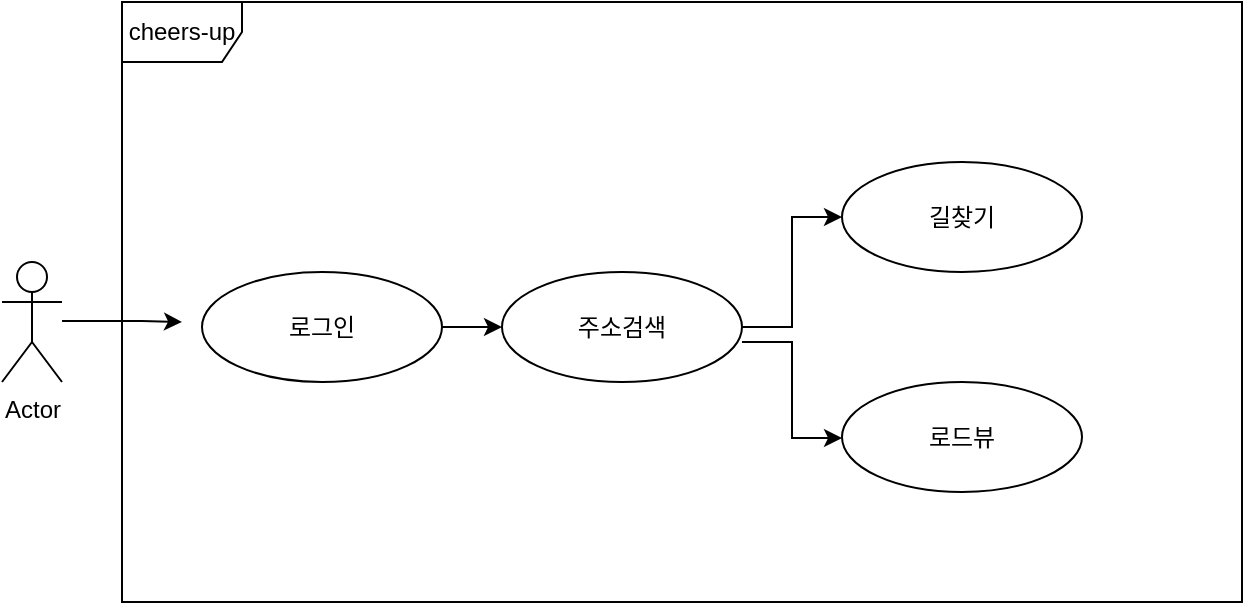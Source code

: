 <mxfile version="21.1.0" type="github">
  <diagram name="페이지-1" id="RajPJVk3Lz5mTCUQwoGj">
    <mxGraphModel dx="1233" dy="541" grid="1" gridSize="10" guides="1" tooltips="1" connect="1" arrows="1" fold="1" page="1" pageScale="1" pageWidth="827" pageHeight="1169" math="0" shadow="0">
      <root>
        <mxCell id="0" />
        <mxCell id="1" parent="0" />
        <mxCell id="OTe6agVakJ9XL6L-zvKA-1" value="Actor" style="shape=umlActor;verticalLabelPosition=bottom;verticalAlign=top;html=1;outlineConnect=0;" vertex="1" parent="1">
          <mxGeometry x="60" y="450" width="30" height="60" as="geometry" />
        </mxCell>
        <mxCell id="OTe6agVakJ9XL6L-zvKA-2" value="cheers-up" style="shape=umlFrame;whiteSpace=wrap;html=1;pointerEvents=0;" vertex="1" parent="1">
          <mxGeometry x="120" y="320" width="560" height="300" as="geometry" />
        </mxCell>
        <mxCell id="OTe6agVakJ9XL6L-zvKA-9" value="" style="edgeStyle=orthogonalEdgeStyle;rounded=0;orthogonalLoop=1;jettySize=auto;html=1;" edge="1" parent="1" source="OTe6agVakJ9XL6L-zvKA-3" target="OTe6agVakJ9XL6L-zvKA-4">
          <mxGeometry relative="1" as="geometry" />
        </mxCell>
        <mxCell id="OTe6agVakJ9XL6L-zvKA-3" value="로그인" style="ellipse;whiteSpace=wrap;html=1;" vertex="1" parent="1">
          <mxGeometry x="160" y="455" width="120" height="55" as="geometry" />
        </mxCell>
        <mxCell id="OTe6agVakJ9XL6L-zvKA-10" value="" style="edgeStyle=orthogonalEdgeStyle;rounded=0;orthogonalLoop=1;jettySize=auto;html=1;exitX=1;exitY=0.636;exitDx=0;exitDy=0;exitPerimeter=0;" edge="1" parent="1" source="OTe6agVakJ9XL6L-zvKA-4" target="OTe6agVakJ9XL6L-zvKA-6">
          <mxGeometry relative="1" as="geometry">
            <Array as="points">
              <mxPoint x="455" y="490" />
              <mxPoint x="455" y="538" />
            </Array>
          </mxGeometry>
        </mxCell>
        <mxCell id="OTe6agVakJ9XL6L-zvKA-11" style="edgeStyle=orthogonalEdgeStyle;rounded=0;orthogonalLoop=1;jettySize=auto;html=1;" edge="1" parent="1" source="OTe6agVakJ9XL6L-zvKA-4" target="OTe6agVakJ9XL6L-zvKA-5">
          <mxGeometry relative="1" as="geometry" />
        </mxCell>
        <mxCell id="OTe6agVakJ9XL6L-zvKA-4" value="주소검색" style="ellipse;whiteSpace=wrap;html=1;" vertex="1" parent="1">
          <mxGeometry x="310" y="455" width="120" height="55" as="geometry" />
        </mxCell>
        <mxCell id="OTe6agVakJ9XL6L-zvKA-5" value="길찾기" style="ellipse;whiteSpace=wrap;html=1;" vertex="1" parent="1">
          <mxGeometry x="480" y="400" width="120" height="55" as="geometry" />
        </mxCell>
        <mxCell id="OTe6agVakJ9XL6L-zvKA-6" value="로드뷰" style="ellipse;whiteSpace=wrap;html=1;" vertex="1" parent="1">
          <mxGeometry x="480" y="510" width="120" height="55" as="geometry" />
        </mxCell>
        <mxCell id="OTe6agVakJ9XL6L-zvKA-7" value="" style="edgeStyle=none;orthogonalLoop=1;jettySize=auto;html=1;rounded=0;" edge="1" parent="1">
          <mxGeometry width="100" relative="1" as="geometry">
            <mxPoint x="90" y="479.5" as="sourcePoint" />
            <mxPoint x="150" y="480" as="targetPoint" />
            <Array as="points">
              <mxPoint x="130" y="479.5" />
            </Array>
          </mxGeometry>
        </mxCell>
      </root>
    </mxGraphModel>
  </diagram>
</mxfile>
